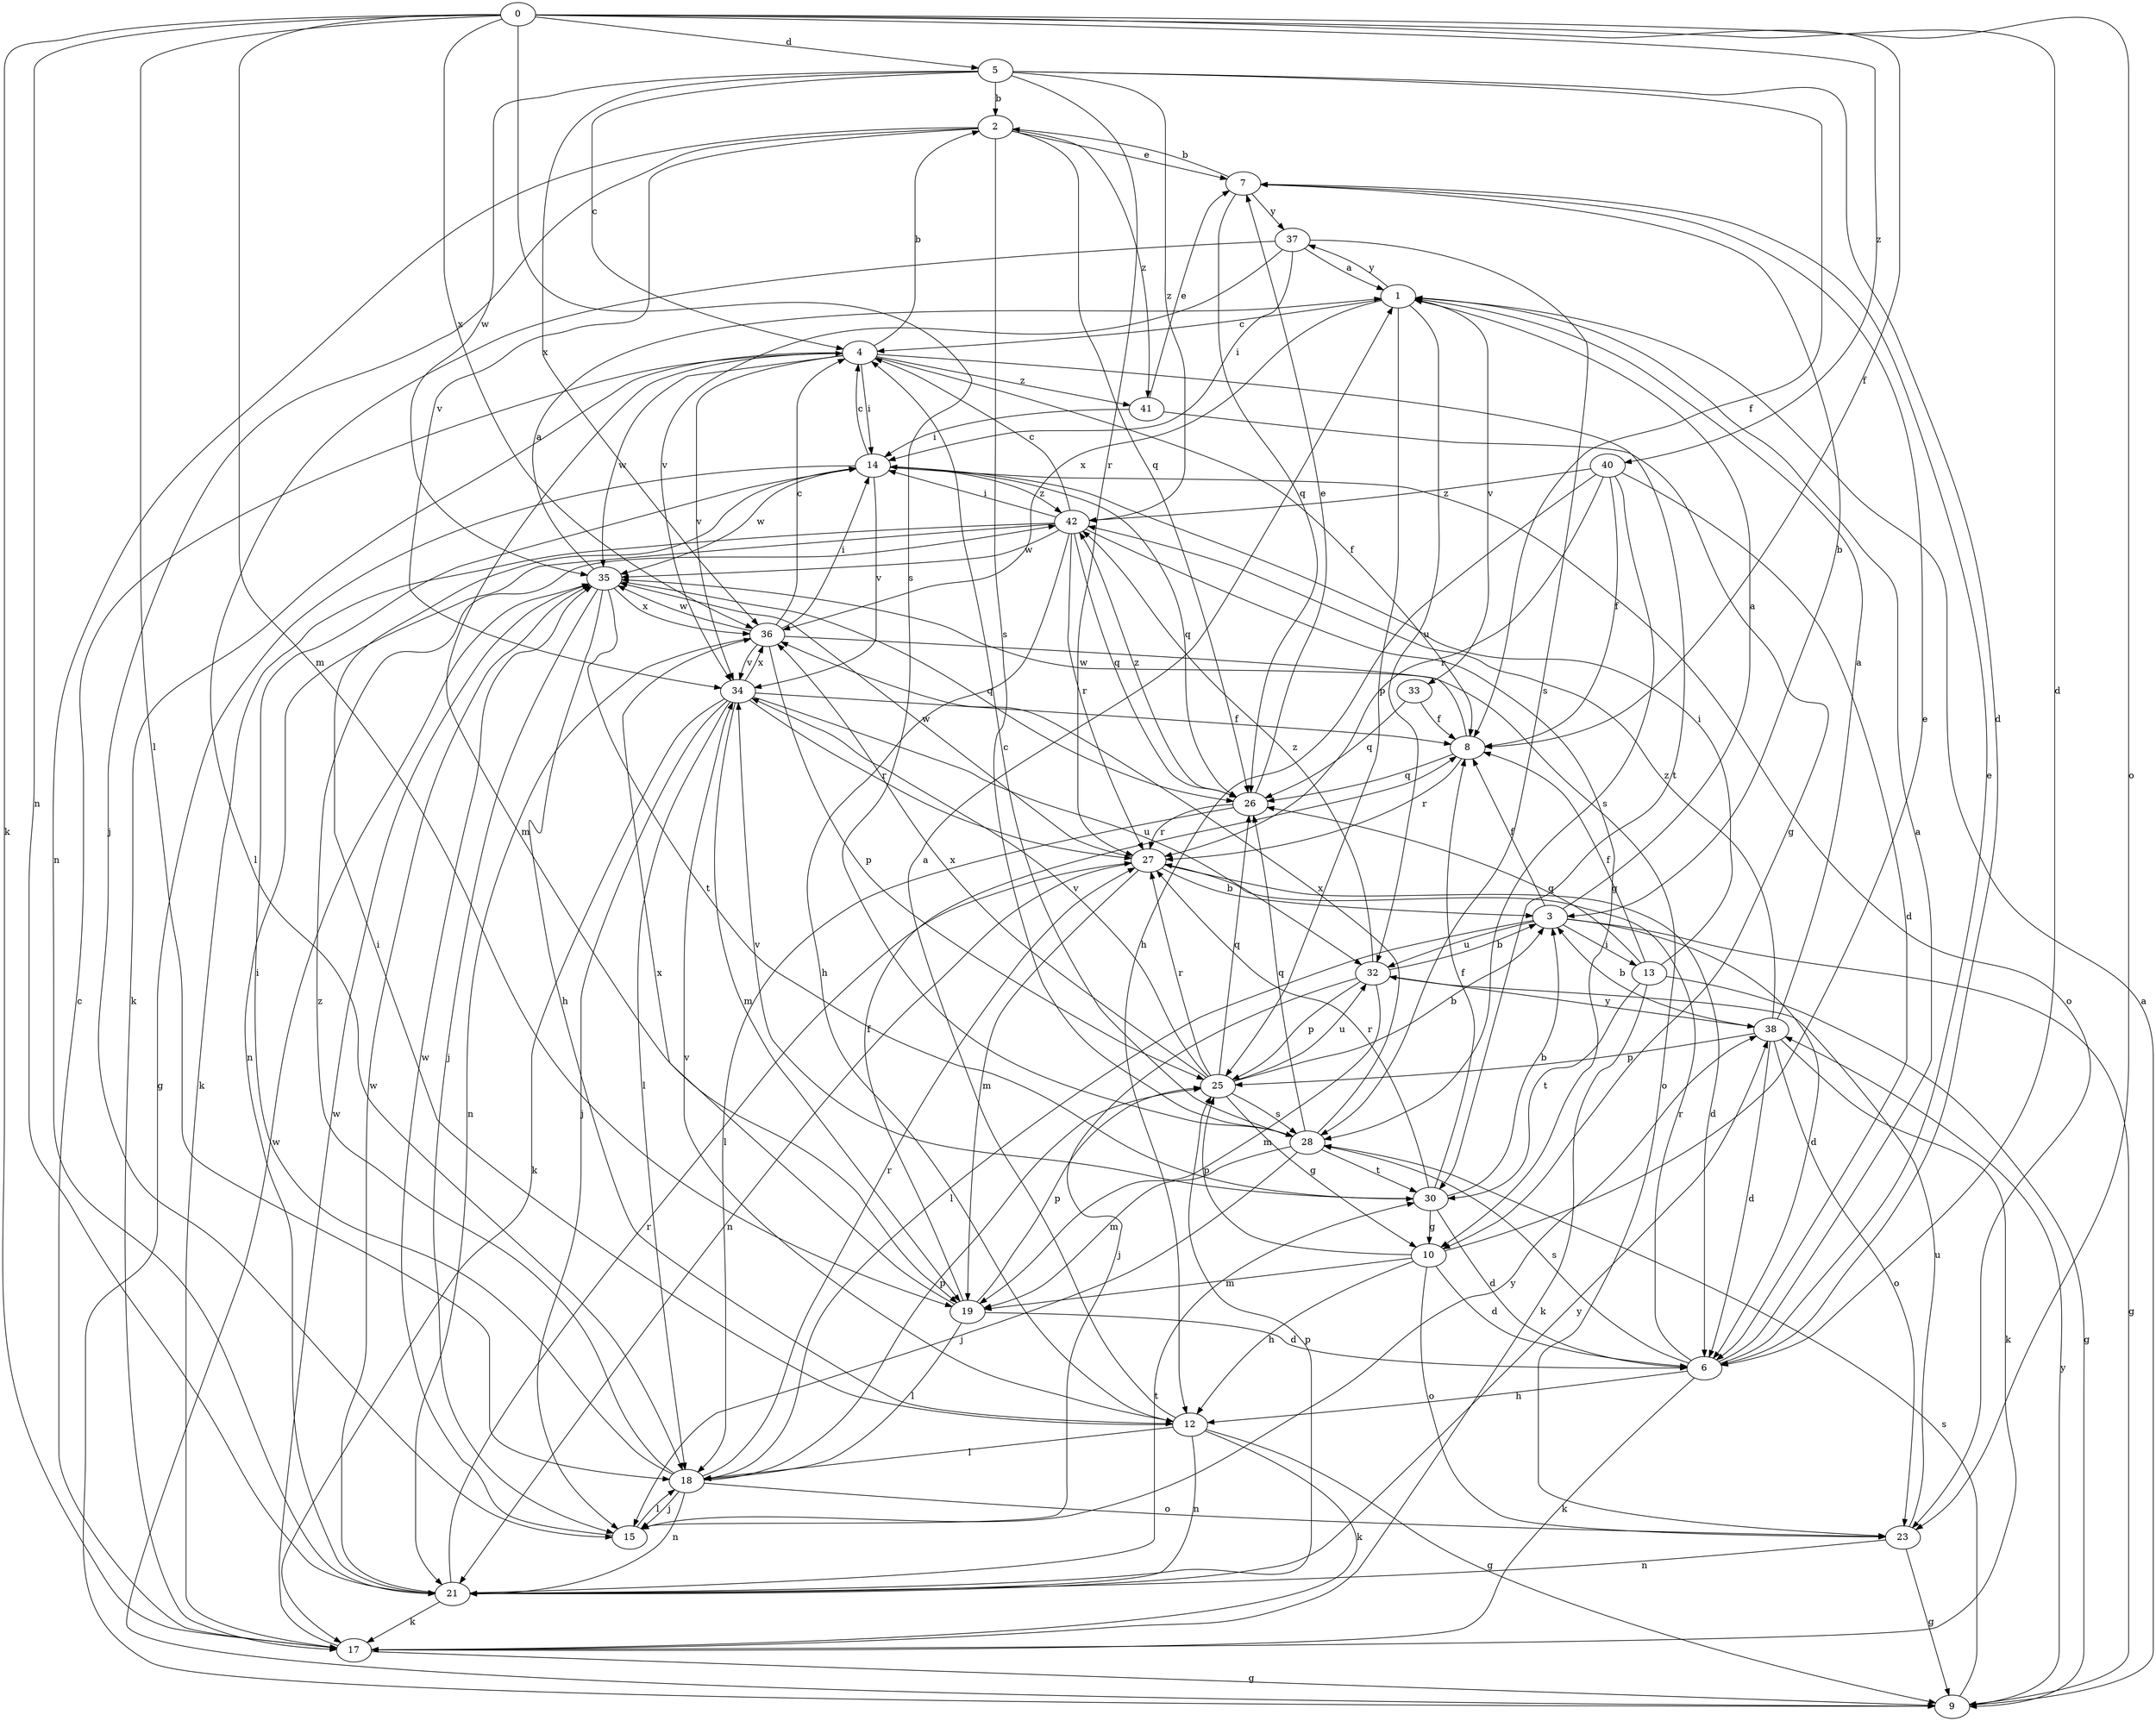 strict digraph  {
0;
1;
2;
3;
4;
5;
6;
7;
8;
9;
10;
12;
13;
14;
15;
17;
18;
19;
21;
23;
25;
26;
27;
28;
30;
32;
33;
34;
35;
36;
37;
38;
40;
41;
42;
0 -> 5  [label=d];
0 -> 6  [label=d];
0 -> 8  [label=f];
0 -> 17  [label=k];
0 -> 18  [label=l];
0 -> 19  [label=m];
0 -> 21  [label=n];
0 -> 23  [label=o];
0 -> 28  [label=s];
0 -> 36  [label=x];
0 -> 40  [label=z];
1 -> 4  [label=c];
1 -> 25  [label=p];
1 -> 32  [label=u];
1 -> 33  [label=v];
1 -> 36  [label=x];
1 -> 37  [label=y];
2 -> 7  [label=e];
2 -> 15  [label=j];
2 -> 21  [label=n];
2 -> 26  [label=q];
2 -> 28  [label=s];
2 -> 34  [label=v];
2 -> 41  [label=z];
3 -> 1  [label=a];
3 -> 6  [label=d];
3 -> 8  [label=f];
3 -> 9  [label=g];
3 -> 13  [label=i];
3 -> 18  [label=l];
3 -> 32  [label=u];
4 -> 2  [label=b];
4 -> 8  [label=f];
4 -> 14  [label=i];
4 -> 17  [label=k];
4 -> 19  [label=m];
4 -> 30  [label=t];
4 -> 34  [label=v];
4 -> 35  [label=w];
4 -> 41  [label=z];
5 -> 2  [label=b];
5 -> 4  [label=c];
5 -> 6  [label=d];
5 -> 8  [label=f];
5 -> 27  [label=r];
5 -> 35  [label=w];
5 -> 36  [label=x];
5 -> 42  [label=z];
6 -> 1  [label=a];
6 -> 7  [label=e];
6 -> 12  [label=h];
6 -> 17  [label=k];
6 -> 27  [label=r];
6 -> 28  [label=s];
7 -> 2  [label=b];
7 -> 3  [label=b];
7 -> 26  [label=q];
7 -> 37  [label=y];
8 -> 26  [label=q];
8 -> 27  [label=r];
8 -> 35  [label=w];
9 -> 1  [label=a];
9 -> 28  [label=s];
9 -> 35  [label=w];
9 -> 38  [label=y];
10 -> 6  [label=d];
10 -> 7  [label=e];
10 -> 12  [label=h];
10 -> 19  [label=m];
10 -> 23  [label=o];
10 -> 25  [label=p];
12 -> 1  [label=a];
12 -> 9  [label=g];
12 -> 14  [label=i];
12 -> 17  [label=k];
12 -> 18  [label=l];
12 -> 21  [label=n];
12 -> 34  [label=v];
13 -> 8  [label=f];
13 -> 9  [label=g];
13 -> 14  [label=i];
13 -> 17  [label=k];
13 -> 26  [label=q];
13 -> 30  [label=t];
14 -> 4  [label=c];
14 -> 9  [label=g];
14 -> 23  [label=o];
14 -> 26  [label=q];
14 -> 34  [label=v];
14 -> 35  [label=w];
14 -> 42  [label=z];
15 -> 18  [label=l];
15 -> 35  [label=w];
15 -> 38  [label=y];
17 -> 4  [label=c];
17 -> 9  [label=g];
17 -> 35  [label=w];
18 -> 14  [label=i];
18 -> 15  [label=j];
18 -> 21  [label=n];
18 -> 23  [label=o];
18 -> 25  [label=p];
18 -> 27  [label=r];
18 -> 42  [label=z];
19 -> 6  [label=d];
19 -> 8  [label=f];
19 -> 18  [label=l];
19 -> 25  [label=p];
19 -> 36  [label=x];
21 -> 17  [label=k];
21 -> 25  [label=p];
21 -> 27  [label=r];
21 -> 30  [label=t];
21 -> 35  [label=w];
21 -> 38  [label=y];
23 -> 9  [label=g];
23 -> 21  [label=n];
23 -> 32  [label=u];
25 -> 3  [label=b];
25 -> 10  [label=g];
25 -> 26  [label=q];
25 -> 27  [label=r];
25 -> 28  [label=s];
25 -> 32  [label=u];
25 -> 34  [label=v];
25 -> 36  [label=x];
26 -> 7  [label=e];
26 -> 18  [label=l];
26 -> 27  [label=r];
26 -> 42  [label=z];
27 -> 3  [label=b];
27 -> 6  [label=d];
27 -> 19  [label=m];
27 -> 21  [label=n];
27 -> 35  [label=w];
28 -> 4  [label=c];
28 -> 15  [label=j];
28 -> 19  [label=m];
28 -> 26  [label=q];
28 -> 30  [label=t];
28 -> 36  [label=x];
30 -> 3  [label=b];
30 -> 6  [label=d];
30 -> 8  [label=f];
30 -> 10  [label=g];
30 -> 27  [label=r];
30 -> 34  [label=v];
32 -> 3  [label=b];
32 -> 15  [label=j];
32 -> 19  [label=m];
32 -> 25  [label=p];
32 -> 38  [label=y];
32 -> 42  [label=z];
33 -> 8  [label=f];
33 -> 26  [label=q];
34 -> 8  [label=f];
34 -> 15  [label=j];
34 -> 17  [label=k];
34 -> 18  [label=l];
34 -> 19  [label=m];
34 -> 27  [label=r];
34 -> 32  [label=u];
34 -> 36  [label=x];
35 -> 1  [label=a];
35 -> 12  [label=h];
35 -> 15  [label=j];
35 -> 26  [label=q];
35 -> 30  [label=t];
35 -> 36  [label=x];
36 -> 4  [label=c];
36 -> 14  [label=i];
36 -> 21  [label=n];
36 -> 23  [label=o];
36 -> 25  [label=p];
36 -> 34  [label=v];
36 -> 35  [label=w];
37 -> 1  [label=a];
37 -> 14  [label=i];
37 -> 18  [label=l];
37 -> 28  [label=s];
37 -> 34  [label=v];
38 -> 1  [label=a];
38 -> 3  [label=b];
38 -> 6  [label=d];
38 -> 17  [label=k];
38 -> 23  [label=o];
38 -> 25  [label=p];
38 -> 42  [label=z];
40 -> 6  [label=d];
40 -> 8  [label=f];
40 -> 12  [label=h];
40 -> 27  [label=r];
40 -> 28  [label=s];
40 -> 42  [label=z];
41 -> 7  [label=e];
41 -> 10  [label=g];
41 -> 14  [label=i];
42 -> 4  [label=c];
42 -> 10  [label=g];
42 -> 12  [label=h];
42 -> 14  [label=i];
42 -> 17  [label=k];
42 -> 21  [label=n];
42 -> 26  [label=q];
42 -> 27  [label=r];
42 -> 35  [label=w];
}
